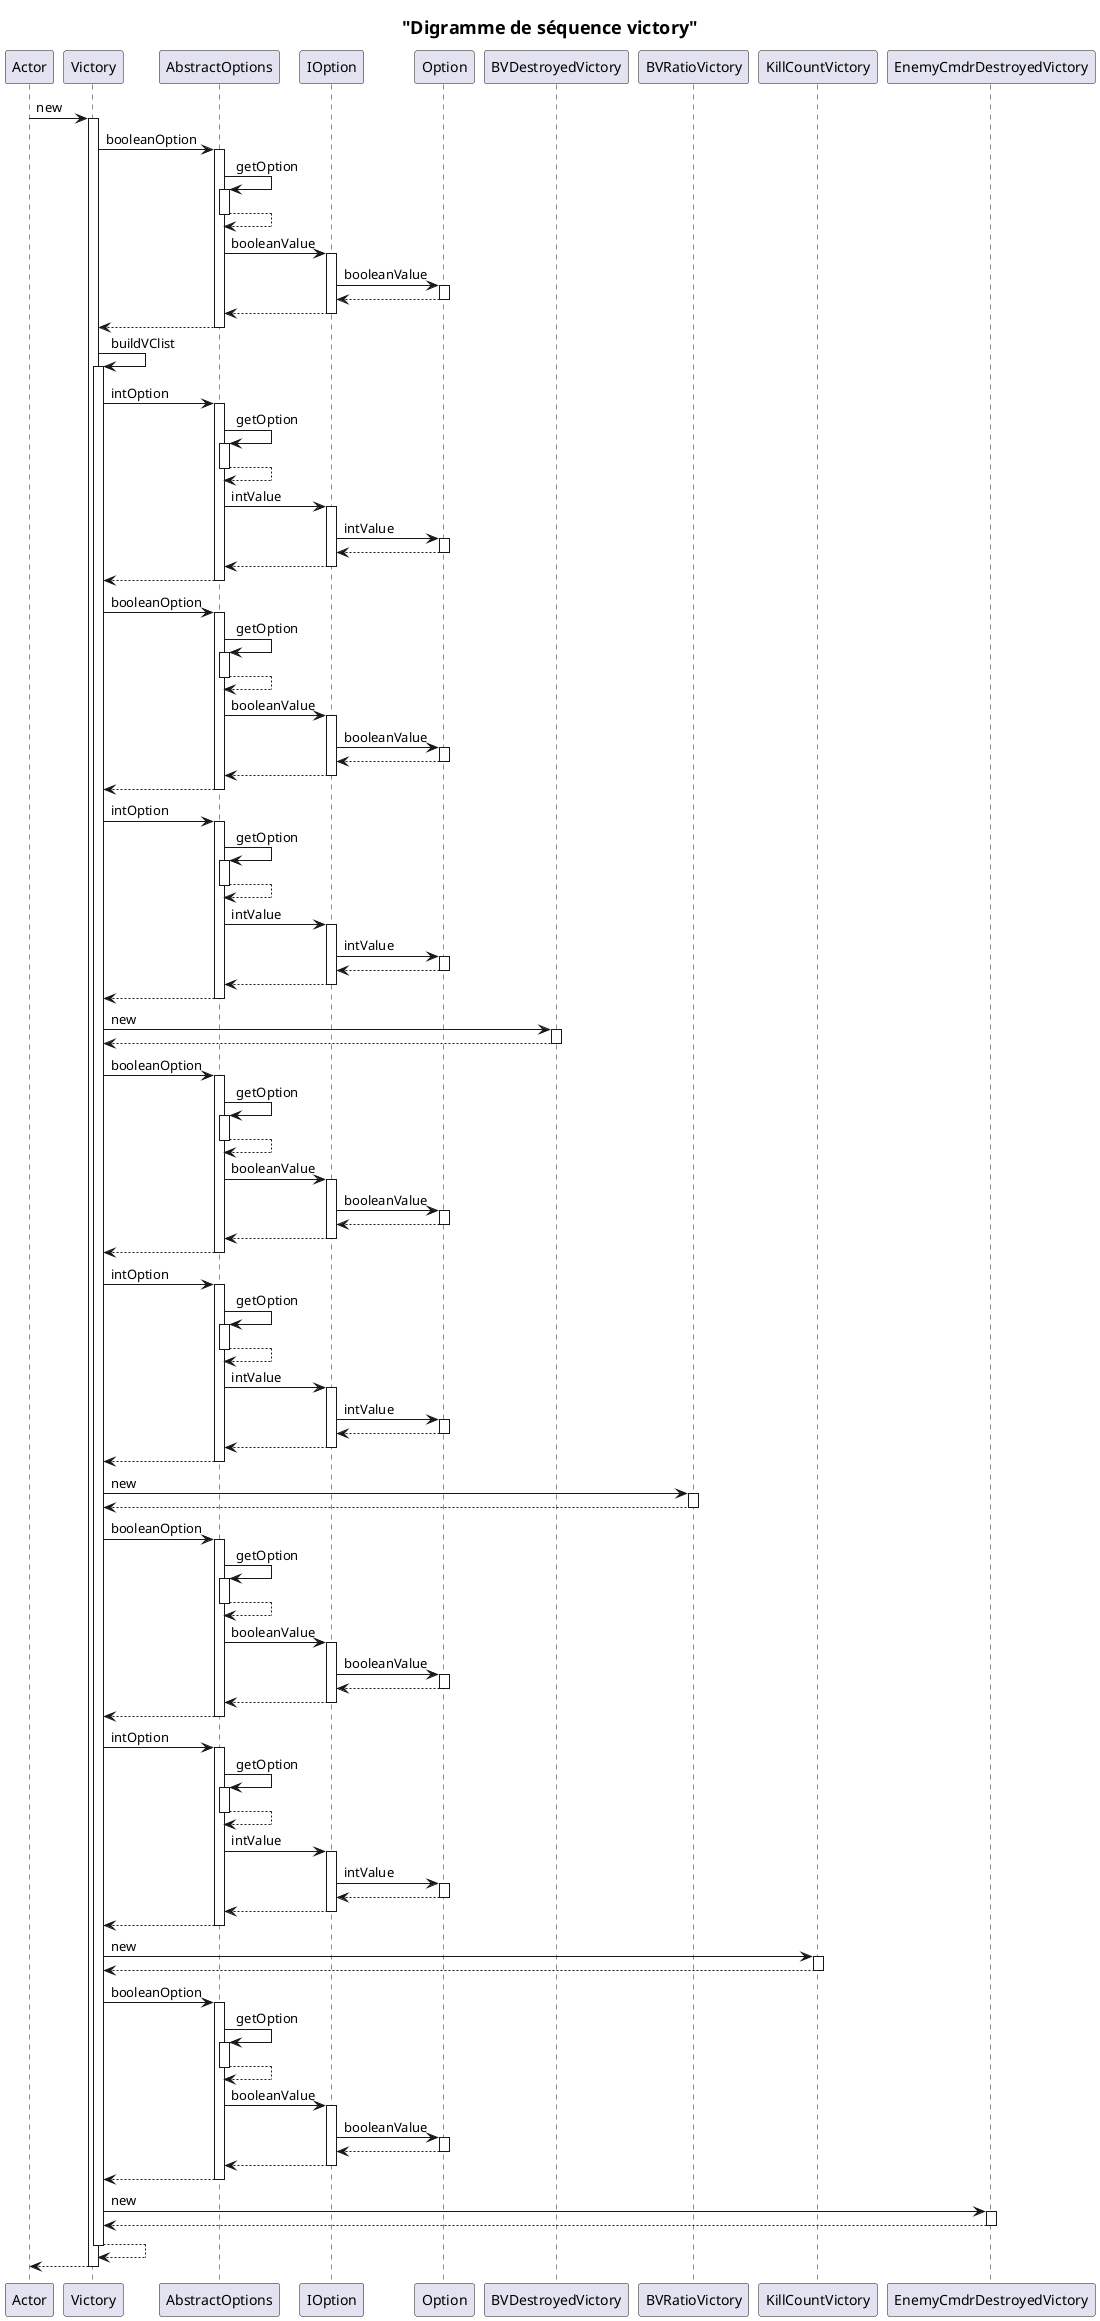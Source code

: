 @startuml
title = "Digramme de séquence victory"
participant Actor
Actor -> Victory : new
activate Victory
Victory -> AbstractOptions : booleanOption
activate AbstractOptions
AbstractOptions -> AbstractOptions : getOption
activate AbstractOptions
AbstractOptions --> AbstractOptions
deactivate AbstractOptions
AbstractOptions -> IOption : booleanValue
activate IOption
IOption -> Option : booleanValue
activate Option
Option --> IOption
deactivate Option
IOption --> AbstractOptions
deactivate IOption
AbstractOptions --> Victory
deactivate AbstractOptions
Victory -> Victory : buildVClist
activate Victory
Victory -> AbstractOptions : intOption
activate AbstractOptions
AbstractOptions -> AbstractOptions : getOption
activate AbstractOptions
AbstractOptions --> AbstractOptions
deactivate AbstractOptions
AbstractOptions -> IOption : intValue
activate IOption
IOption -> Option : intValue
activate Option
Option --> IOption
deactivate Option
IOption --> AbstractOptions
deactivate IOption
AbstractOptions --> Victory
deactivate AbstractOptions
Victory -> AbstractOptions : booleanOption
activate AbstractOptions
AbstractOptions -> AbstractOptions : getOption
activate AbstractOptions
AbstractOptions --> AbstractOptions
deactivate AbstractOptions
AbstractOptions -> IOption : booleanValue
activate IOption
IOption -> Option : booleanValue
activate Option
Option --> IOption
deactivate Option
IOption --> AbstractOptions
deactivate IOption
AbstractOptions --> Victory
deactivate AbstractOptions
Victory -> AbstractOptions : intOption
activate AbstractOptions
AbstractOptions -> AbstractOptions : getOption
activate AbstractOptions
AbstractOptions --> AbstractOptions
deactivate AbstractOptions
AbstractOptions -> IOption : intValue
activate IOption
IOption -> Option : intValue
activate Option
Option --> IOption
deactivate Option
IOption --> AbstractOptions
deactivate IOption
AbstractOptions --> Victory
deactivate AbstractOptions
Victory -> BVDestroyedVictory : new
activate BVDestroyedVictory
BVDestroyedVictory --> Victory
deactivate BVDestroyedVictory
Victory -> AbstractOptions : booleanOption
activate AbstractOptions
AbstractOptions -> AbstractOptions : getOption
activate AbstractOptions
AbstractOptions --> AbstractOptions
deactivate AbstractOptions
AbstractOptions -> IOption : booleanValue
activate IOption
IOption -> Option : booleanValue
activate Option
Option --> IOption
deactivate Option
IOption --> AbstractOptions
deactivate IOption
AbstractOptions --> Victory
deactivate AbstractOptions
Victory -> AbstractOptions : intOption
activate AbstractOptions
AbstractOptions -> AbstractOptions : getOption
activate AbstractOptions
AbstractOptions --> AbstractOptions
deactivate AbstractOptions
AbstractOptions -> IOption : intValue
activate IOption
IOption -> Option : intValue
activate Option
Option --> IOption
deactivate Option
IOption --> AbstractOptions
deactivate IOption
AbstractOptions --> Victory
deactivate AbstractOptions
Victory -> BVRatioVictory : new
activate BVRatioVictory
BVRatioVictory --> Victory
deactivate BVRatioVictory
Victory -> AbstractOptions : booleanOption
activate AbstractOptions
AbstractOptions -> AbstractOptions : getOption
activate AbstractOptions
AbstractOptions --> AbstractOptions
deactivate AbstractOptions
AbstractOptions -> IOption : booleanValue
activate IOption
IOption -> Option : booleanValue
activate Option
Option --> IOption
deactivate Option
IOption --> AbstractOptions
deactivate IOption
AbstractOptions --> Victory
deactivate AbstractOptions
Victory -> AbstractOptions : intOption
activate AbstractOptions
AbstractOptions -> AbstractOptions : getOption
activate AbstractOptions
AbstractOptions --> AbstractOptions
deactivate AbstractOptions
AbstractOptions -> IOption : intValue
activate IOption
IOption -> Option : intValue
activate Option
Option --> IOption
deactivate Option
IOption --> AbstractOptions
deactivate IOption
AbstractOptions --> Victory
deactivate AbstractOptions
Victory -> KillCountVictory : new
activate KillCountVictory
KillCountVictory --> Victory
deactivate KillCountVictory
Victory -> AbstractOptions : booleanOption
activate AbstractOptions
AbstractOptions -> AbstractOptions : getOption
activate AbstractOptions
AbstractOptions --> AbstractOptions
deactivate AbstractOptions
AbstractOptions -> IOption : booleanValue
activate IOption
IOption -> Option : booleanValue
activate Option
Option --> IOption
deactivate Option
IOption --> AbstractOptions
deactivate IOption
AbstractOptions --> Victory
deactivate AbstractOptions
Victory -> EnemyCmdrDestroyedVictory : new
activate EnemyCmdrDestroyedVictory
EnemyCmdrDestroyedVictory --> Victory
deactivate EnemyCmdrDestroyedVictory
Victory --> Victory
deactivate Victory
return
@enduml